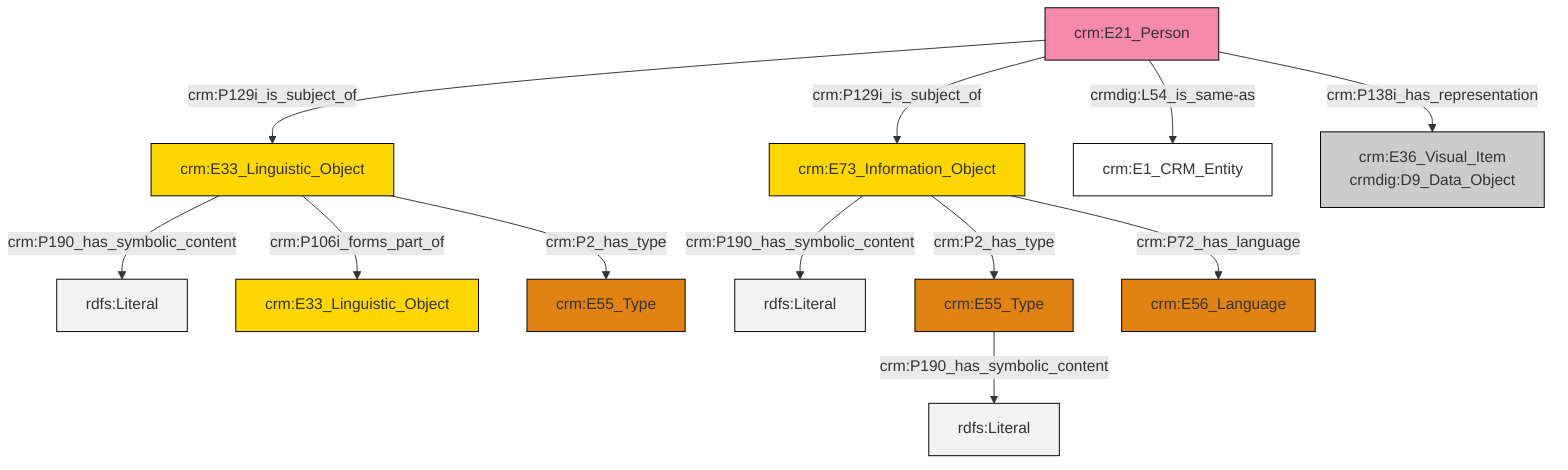 graph TD
classDef Literal fill:#f2f2f2,stroke:#000000;
classDef CRM_Entity fill:#FFFFFF,stroke:#000000;
classDef Temporal_Entity fill:#00C9E6, stroke:#000000;
classDef Type fill:#E18312, stroke:#000000;
classDef Time-Span fill:#2C9C91, stroke:#000000;
classDef Appellation fill:#FFEB7F, stroke:#000000;
classDef Place fill:#008836, stroke:#000000;
classDef Persistent_Item fill:#B266B2, stroke:#000000;
classDef Conceptual_Object fill:#FFD700, stroke:#000000;
classDef Physical_Thing fill:#D2B48C, stroke:#000000;
classDef Actor fill:#f58aad, stroke:#000000;
classDef PC_Classes fill:#4ce600, stroke:#000000;
classDef Multi fill:#cccccc,stroke:#000000;

0["crm:E73_Information_Object"]:::Conceptual_Object -->|crm:P190_has_symbolic_content| 1[rdfs:Literal]:::Literal
6["crm:E21_Person"]:::Actor -->|crm:P129i_is_subject_of| 7["crm:E33_Linguistic_Object"]:::Conceptual_Object
7["crm:E33_Linguistic_Object"]:::Conceptual_Object -->|crm:P190_has_symbolic_content| 11[rdfs:Literal]:::Literal
0["crm:E73_Information_Object"]:::Conceptual_Object -->|crm:P2_has_type| 4["crm:E55_Type"]:::Type
6["crm:E21_Person"]:::Actor -->|crm:P129i_is_subject_of| 0["crm:E73_Information_Object"]:::Conceptual_Object
7["crm:E33_Linguistic_Object"]:::Conceptual_Object -->|crm:P106i_forms_part_of| 2["crm:E33_Linguistic_Object"]:::Conceptual_Object
0["crm:E73_Information_Object"]:::Conceptual_Object -->|crm:P72_has_language| 12["crm:E56_Language"]:::Type
4["crm:E55_Type"]:::Type -->|crm:P190_has_symbolic_content| 17[rdfs:Literal]:::Literal
6["crm:E21_Person"]:::Actor -->|crmdig:L54_is_same-as| 18["crm:E1_CRM_Entity"]:::CRM_Entity
7["crm:E33_Linguistic_Object"]:::Conceptual_Object -->|crm:P2_has_type| 9["crm:E55_Type"]:::Type
6["crm:E21_Person"]:::Actor -->|crm:P138i_has_representation| 15["crm:E36_Visual_Item<br>crmdig:D9_Data_Object"]:::Multi